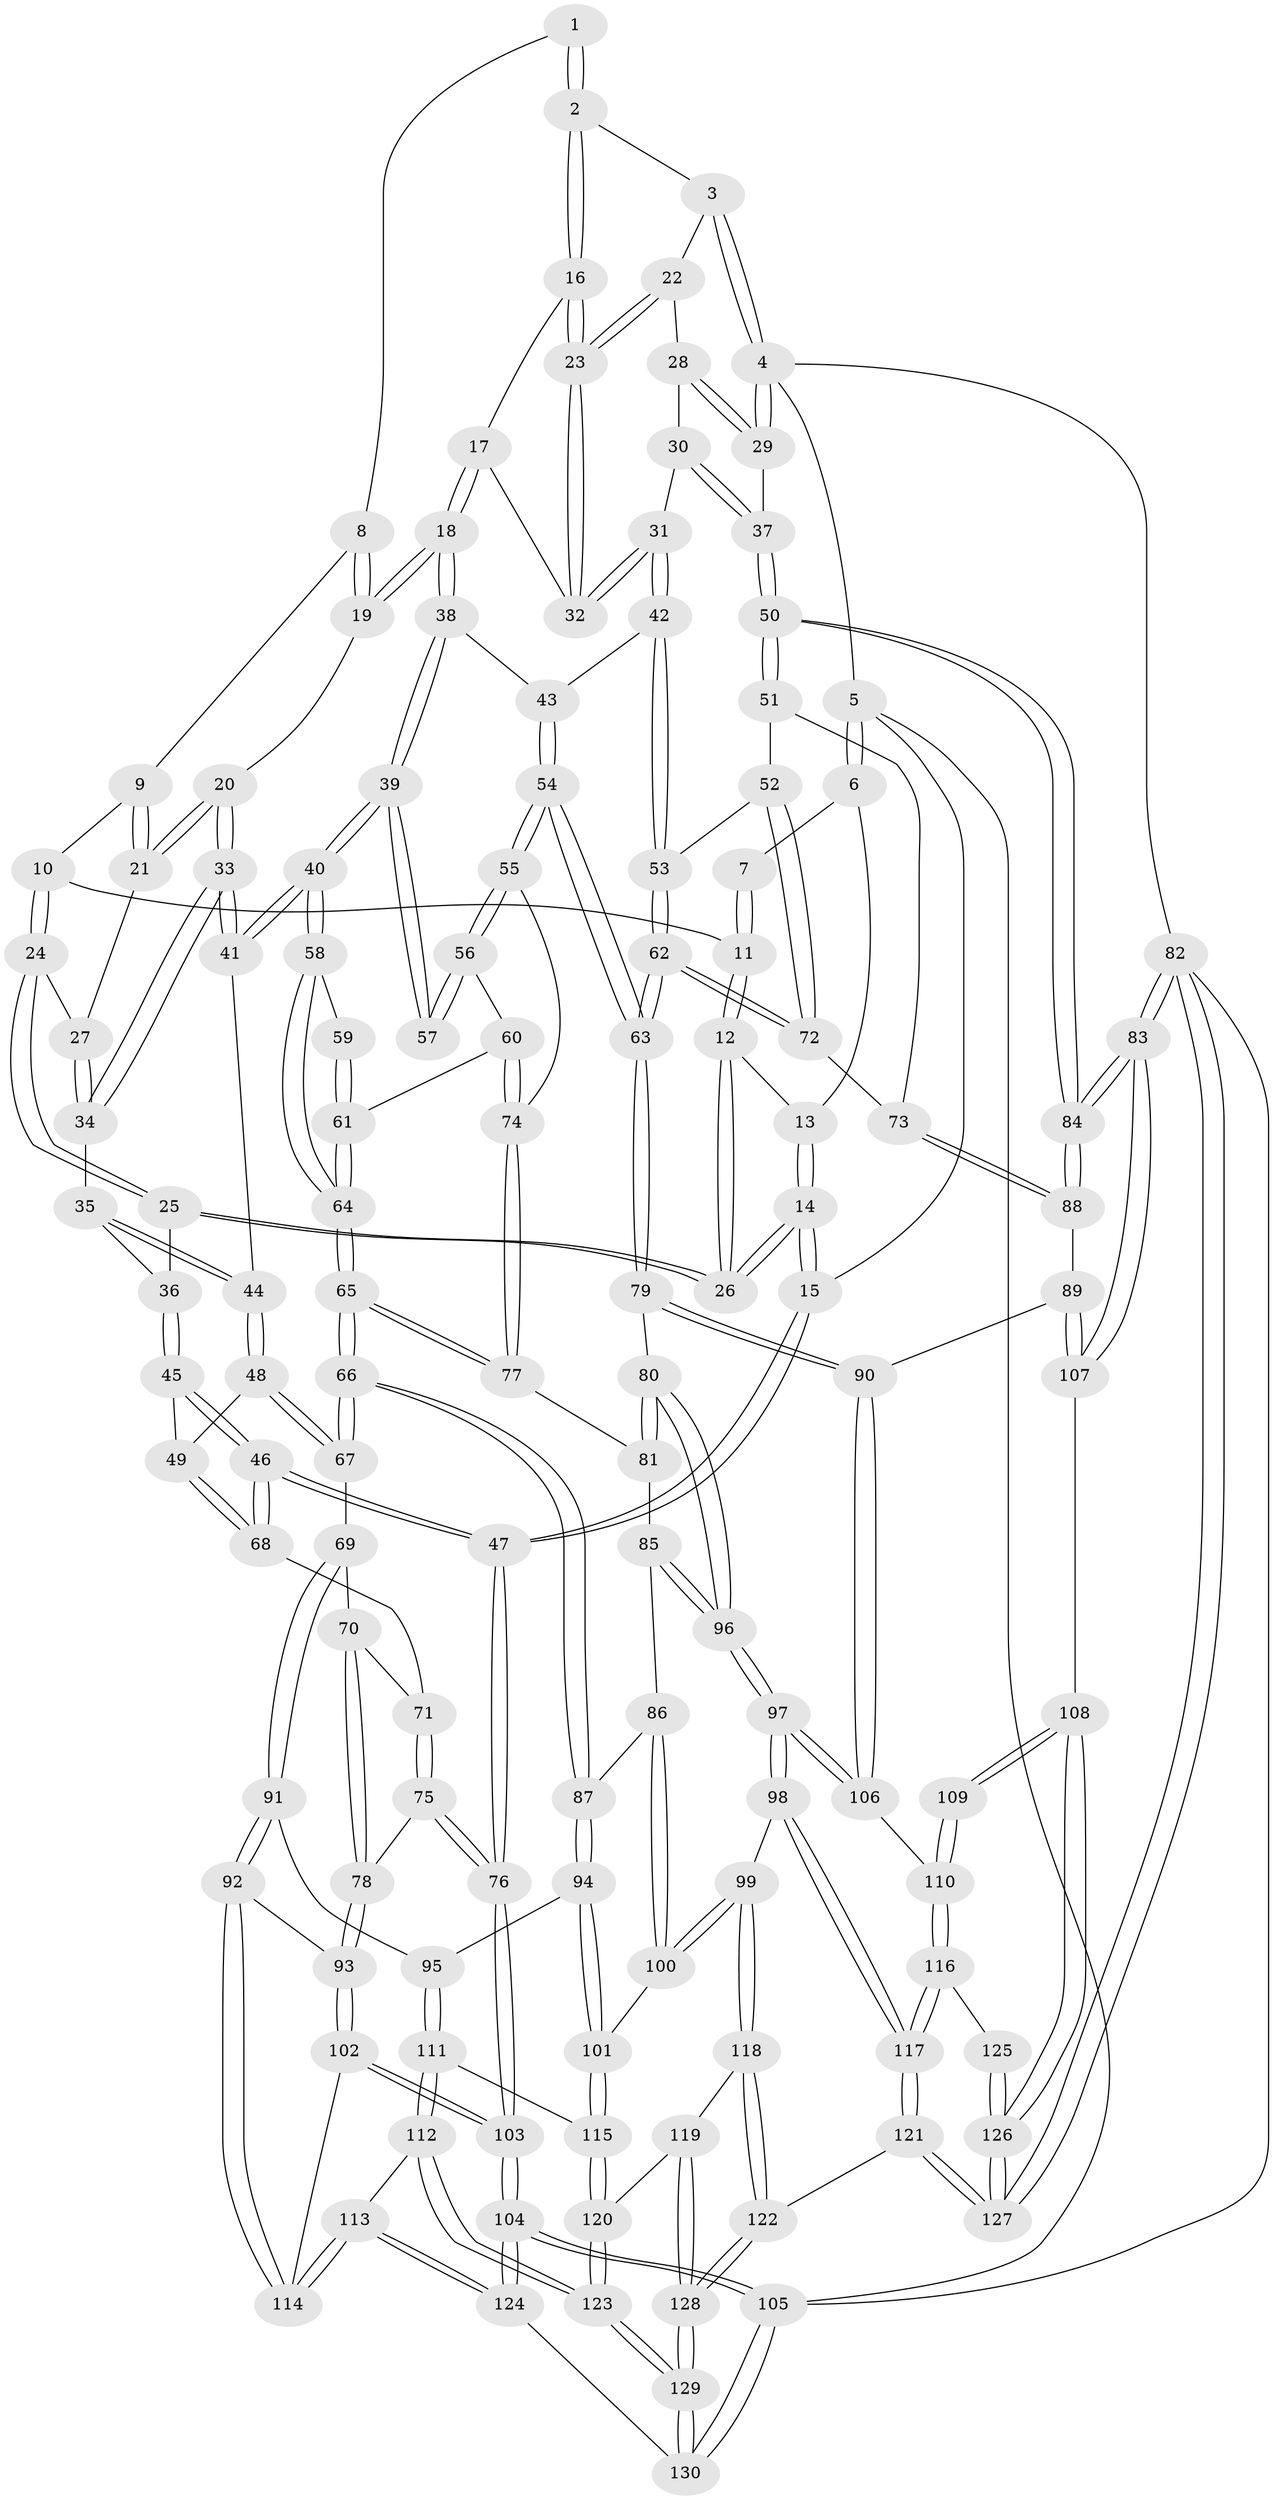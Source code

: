 // Generated by graph-tools (version 1.1) at 2025/38/03/09/25 02:38:41]
// undirected, 130 vertices, 322 edges
graph export_dot {
graph [start="1"]
  node [color=gray90,style=filled];
  1 [pos="+0.45706614467192286+0"];
  2 [pos="+0.7736503508324434+0"];
  3 [pos="+0.8571572758758933+0"];
  4 [pos="+1+0"];
  5 [pos="+0+0"];
  6 [pos="+0.0911534727169719+0"];
  7 [pos="+0.22818536026070899+0"];
  8 [pos="+0.4453912789187369+0"];
  9 [pos="+0.3269117084394471+0.06686964528226157"];
  10 [pos="+0.2808775428224413+0.06036846932463661"];
  11 [pos="+0.27973966265862404+0.059384692847425286"];
  12 [pos="+0.1985903094054357+0.08508605674782661"];
  13 [pos="+0.1693788889355061+0"];
  14 [pos="+0.07020445508984062+0.22050099877628615"];
  15 [pos="+0+0.29029069894782716"];
  16 [pos="+0.72430571457082+0"];
  17 [pos="+0.6593596617069345+0.132309025573806"];
  18 [pos="+0.5948818889328528+0.19485023565640627"];
  19 [pos="+0.48476412895804033+0.1525210948195458"];
  20 [pos="+0.4777429424193675+0.15588799033868353"];
  21 [pos="+0.3523243378080124+0.12596301311759198"];
  22 [pos="+0.8842140566166874+0.1141347441775326"];
  23 [pos="+0.8439393634211803+0.19975000065080778"];
  24 [pos="+0.2806277026691404+0.15315114605794494"];
  25 [pos="+0.18549855435324167+0.20348870200344818"];
  26 [pos="+0.1525113333398499+0.19793379263074087"];
  27 [pos="+0.2993198621879162+0.15465397123185898"];
  28 [pos="+0.9600257576096237+0.13594621441980184"];
  29 [pos="+1+0.004836929842478173"];
  30 [pos="+0.9440945581178629+0.2176780981733701"];
  31 [pos="+0.8549930924967232+0.23385445209309969"];
  32 [pos="+0.8431566912073696+0.20208674237676502"];
  33 [pos="+0.40071653878177366+0.23518727104423995"];
  34 [pos="+0.3602808683701413+0.23589828585848183"];
  35 [pos="+0.3197691956491235+0.2548786991878882"];
  36 [pos="+0.2460345933964956+0.25020207937000793"];
  37 [pos="+1+0.2815027572646798"];
  38 [pos="+0.5984723736364059+0.21318579094396944"];
  39 [pos="+0.5851643489093465+0.24926868845725256"];
  40 [pos="+0.4500933792794052+0.3604596551316233"];
  41 [pos="+0.4095062559290502+0.3193574719507132"];
  42 [pos="+0.8441972008558237+0.29079590513240183"];
  43 [pos="+0.6874507657236063+0.28448518396399824"];
  44 [pos="+0.32474731765637127+0.3532064541161482"];
  45 [pos="+0.2622754863646744+0.34780501872878755"];
  46 [pos="+0.044403034081173326+0.3587421883605678"];
  47 [pos="+0+0.3380789779816264"];
  48 [pos="+0.31542791408471266+0.3637401176887893"];
  49 [pos="+0.2763227094629741+0.3613626566516345"];
  50 [pos="+1+0.3481686395589623"];
  51 [pos="+1+0.3580776356372555"];
  52 [pos="+0.9657495352175541+0.3579816573277953"];
  53 [pos="+0.8600570554025296+0.338209930967651"];
  54 [pos="+0.7171406032465665+0.4669620493422698"];
  55 [pos="+0.690742102687+0.4636733868544639"];
  56 [pos="+0.5931547507520133+0.3524279053134182"];
  57 [pos="+0.5866861311466647+0.3296836949267024"];
  58 [pos="+0.45074742524657374+0.36626352416051894"];
  59 [pos="+0.5471938005192655+0.3624772600541446"];
  60 [pos="+0.5450345326916434+0.4397560345365539"];
  61 [pos="+0.48353693393911507+0.44056457688480505"];
  62 [pos="+0.7899578912168648+0.4718352282862224"];
  63 [pos="+0.7580434061278263+0.489577592440969"];
  64 [pos="+0.4547692499072208+0.445983473748354"];
  65 [pos="+0.421522531301372+0.4938727958748406"];
  66 [pos="+0.41107987964710135+0.5025798443472794"];
  67 [pos="+0.3844412202858154+0.49627811948454315"];
  68 [pos="+0.24382177114456682+0.42134715186160143"];
  69 [pos="+0.32475209511191977+0.5079288133711597"];
  70 [pos="+0.28401753236176686+0.4974786092167643"];
  71 [pos="+0.24890031719769873+0.4477709156032054"];
  72 [pos="+0.9136372128640912+0.5107570872359551"];
  73 [pos="+0.9207206650357674+0.514739947732281"];
  74 [pos="+0.6247977560879092+0.4796268928480831"];
  75 [pos="+0.05571637180521042+0.49219636035867953"];
  76 [pos="+0+0.36170232722646417"];
  77 [pos="+0.5777638555792349+0.536323828625094"];
  78 [pos="+0.13745645117964603+0.5649490231345353"];
  79 [pos="+0.7559017905182236+0.5151969637510876"];
  80 [pos="+0.6817431176613811+0.6137271716984762"];
  81 [pos="+0.5777788875069809+0.5394001193187224"];
  82 [pos="+1+1"];
  83 [pos="+1+0.9600198480185922"];
  84 [pos="+1+0.5629154643587015"];
  85 [pos="+0.5678894286468003+0.5784075877883129"];
  86 [pos="+0.5220866121165854+0.5976224668150204"];
  87 [pos="+0.42415501615462997+0.5649023707689272"];
  88 [pos="+1+0.5860945718962783"];
  89 [pos="+0.9455551500946686+0.6511898963980823"];
  90 [pos="+0.838378754303242+0.6569837745600147"];
  91 [pos="+0.2554211693664578+0.6518697066225169"];
  92 [pos="+0.18820725108182826+0.658052883940003"];
  93 [pos="+0.16195845489629582+0.6232601574879386"];
  94 [pos="+0.4064522434827223+0.6629982322968926"];
  95 [pos="+0.3291637534253598+0.6828820309394685"];
  96 [pos="+0.6456529509775908+0.6824964161038517"];
  97 [pos="+0.6390737185436077+0.7214703971133936"];
  98 [pos="+0.5967099946727751+0.7662496354152226"];
  99 [pos="+0.5941962662150041+0.7662540177926241"];
  100 [pos="+0.568788876307594+0.7600809898573277"];
  101 [pos="+0.4874583244616241+0.7560554950206039"];
  102 [pos="+0+0.7429225649072095"];
  103 [pos="+0+0.7139030652308219"];
  104 [pos="+0+1"];
  105 [pos="+0+1"];
  106 [pos="+0.7974754302957863+0.727415664334616"];
  107 [pos="+0.9348843664941213+0.8517948154656295"];
  108 [pos="+0.9110534319432845+0.8571400120942899"];
  109 [pos="+0.8781891184176128+0.846662346089114"];
  110 [pos="+0.8135164050264556+0.7602913991687686"];
  111 [pos="+0.3060587477633113+0.7933977605284229"];
  112 [pos="+0.18958080671631178+0.8502800712370095"];
  113 [pos="+0.16753046183314407+0.8449075292089813"];
  114 [pos="+0.15197454123231924+0.8168872108817745"];
  115 [pos="+0.41458328506310965+0.8324895642324125"];
  116 [pos="+0.6704968131947242+0.8819393542781632"];
  117 [pos="+0.6668299932449852+0.8821460831570808"];
  118 [pos="+0.5262576094776052+0.8932032488126957"];
  119 [pos="+0.42421992650149354+0.9147986237123913"];
  120 [pos="+0.4108168258506347+0.8630983036069785"];
  121 [pos="+0.6014310969679921+1"];
  122 [pos="+0.5591539427997221+1"];
  123 [pos="+0.2579277052894742+0.9146362759262542"];
  124 [pos="+0.1539872413870673+0.8665826926257576"];
  125 [pos="+0.7756507386819292+0.8898228155536043"];
  126 [pos="+0.8209772509074841+1"];
  127 [pos="+0.8041126609396266+1"];
  128 [pos="+0.4197785910930537+1"];
  129 [pos="+0.3967064549129398+1"];
  130 [pos="+0.09173852240451565+1"];
  1 -- 2;
  1 -- 2;
  1 -- 8;
  2 -- 3;
  2 -- 16;
  2 -- 16;
  3 -- 4;
  3 -- 4;
  3 -- 22;
  4 -- 5;
  4 -- 29;
  4 -- 29;
  4 -- 82;
  5 -- 6;
  5 -- 6;
  5 -- 15;
  5 -- 105;
  6 -- 7;
  6 -- 13;
  7 -- 11;
  7 -- 11;
  8 -- 9;
  8 -- 19;
  8 -- 19;
  9 -- 10;
  9 -- 21;
  9 -- 21;
  10 -- 11;
  10 -- 24;
  10 -- 24;
  11 -- 12;
  11 -- 12;
  12 -- 13;
  12 -- 26;
  12 -- 26;
  13 -- 14;
  13 -- 14;
  14 -- 15;
  14 -- 15;
  14 -- 26;
  14 -- 26;
  15 -- 47;
  15 -- 47;
  16 -- 17;
  16 -- 23;
  16 -- 23;
  17 -- 18;
  17 -- 18;
  17 -- 32;
  18 -- 19;
  18 -- 19;
  18 -- 38;
  18 -- 38;
  19 -- 20;
  20 -- 21;
  20 -- 21;
  20 -- 33;
  20 -- 33;
  21 -- 27;
  22 -- 23;
  22 -- 23;
  22 -- 28;
  23 -- 32;
  23 -- 32;
  24 -- 25;
  24 -- 25;
  24 -- 27;
  25 -- 26;
  25 -- 26;
  25 -- 36;
  27 -- 34;
  27 -- 34;
  28 -- 29;
  28 -- 29;
  28 -- 30;
  29 -- 37;
  30 -- 31;
  30 -- 37;
  30 -- 37;
  31 -- 32;
  31 -- 32;
  31 -- 42;
  31 -- 42;
  33 -- 34;
  33 -- 34;
  33 -- 41;
  33 -- 41;
  34 -- 35;
  35 -- 36;
  35 -- 44;
  35 -- 44;
  36 -- 45;
  36 -- 45;
  37 -- 50;
  37 -- 50;
  38 -- 39;
  38 -- 39;
  38 -- 43;
  39 -- 40;
  39 -- 40;
  39 -- 57;
  39 -- 57;
  40 -- 41;
  40 -- 41;
  40 -- 58;
  40 -- 58;
  41 -- 44;
  42 -- 43;
  42 -- 53;
  42 -- 53;
  43 -- 54;
  43 -- 54;
  44 -- 48;
  44 -- 48;
  45 -- 46;
  45 -- 46;
  45 -- 49;
  46 -- 47;
  46 -- 47;
  46 -- 68;
  46 -- 68;
  47 -- 76;
  47 -- 76;
  48 -- 49;
  48 -- 67;
  48 -- 67;
  49 -- 68;
  49 -- 68;
  50 -- 51;
  50 -- 51;
  50 -- 84;
  50 -- 84;
  51 -- 52;
  51 -- 73;
  52 -- 53;
  52 -- 72;
  52 -- 72;
  53 -- 62;
  53 -- 62;
  54 -- 55;
  54 -- 55;
  54 -- 63;
  54 -- 63;
  55 -- 56;
  55 -- 56;
  55 -- 74;
  56 -- 57;
  56 -- 57;
  56 -- 60;
  58 -- 59;
  58 -- 64;
  58 -- 64;
  59 -- 61;
  59 -- 61;
  60 -- 61;
  60 -- 74;
  60 -- 74;
  61 -- 64;
  61 -- 64;
  62 -- 63;
  62 -- 63;
  62 -- 72;
  62 -- 72;
  63 -- 79;
  63 -- 79;
  64 -- 65;
  64 -- 65;
  65 -- 66;
  65 -- 66;
  65 -- 77;
  65 -- 77;
  66 -- 67;
  66 -- 67;
  66 -- 87;
  66 -- 87;
  67 -- 69;
  68 -- 71;
  69 -- 70;
  69 -- 91;
  69 -- 91;
  70 -- 71;
  70 -- 78;
  70 -- 78;
  71 -- 75;
  71 -- 75;
  72 -- 73;
  73 -- 88;
  73 -- 88;
  74 -- 77;
  74 -- 77;
  75 -- 76;
  75 -- 76;
  75 -- 78;
  76 -- 103;
  76 -- 103;
  77 -- 81;
  78 -- 93;
  78 -- 93;
  79 -- 80;
  79 -- 90;
  79 -- 90;
  80 -- 81;
  80 -- 81;
  80 -- 96;
  80 -- 96;
  81 -- 85;
  82 -- 83;
  82 -- 83;
  82 -- 127;
  82 -- 127;
  82 -- 105;
  83 -- 84;
  83 -- 84;
  83 -- 107;
  83 -- 107;
  84 -- 88;
  84 -- 88;
  85 -- 86;
  85 -- 96;
  85 -- 96;
  86 -- 87;
  86 -- 100;
  86 -- 100;
  87 -- 94;
  87 -- 94;
  88 -- 89;
  89 -- 90;
  89 -- 107;
  89 -- 107;
  90 -- 106;
  90 -- 106;
  91 -- 92;
  91 -- 92;
  91 -- 95;
  92 -- 93;
  92 -- 114;
  92 -- 114;
  93 -- 102;
  93 -- 102;
  94 -- 95;
  94 -- 101;
  94 -- 101;
  95 -- 111;
  95 -- 111;
  96 -- 97;
  96 -- 97;
  97 -- 98;
  97 -- 98;
  97 -- 106;
  97 -- 106;
  98 -- 99;
  98 -- 117;
  98 -- 117;
  99 -- 100;
  99 -- 100;
  99 -- 118;
  99 -- 118;
  100 -- 101;
  101 -- 115;
  101 -- 115;
  102 -- 103;
  102 -- 103;
  102 -- 114;
  103 -- 104;
  103 -- 104;
  104 -- 105;
  104 -- 105;
  104 -- 124;
  104 -- 124;
  105 -- 130;
  105 -- 130;
  106 -- 110;
  107 -- 108;
  108 -- 109;
  108 -- 109;
  108 -- 126;
  108 -- 126;
  109 -- 110;
  109 -- 110;
  110 -- 116;
  110 -- 116;
  111 -- 112;
  111 -- 112;
  111 -- 115;
  112 -- 113;
  112 -- 123;
  112 -- 123;
  113 -- 114;
  113 -- 114;
  113 -- 124;
  113 -- 124;
  115 -- 120;
  115 -- 120;
  116 -- 117;
  116 -- 117;
  116 -- 125;
  117 -- 121;
  117 -- 121;
  118 -- 119;
  118 -- 122;
  118 -- 122;
  119 -- 120;
  119 -- 128;
  119 -- 128;
  120 -- 123;
  120 -- 123;
  121 -- 122;
  121 -- 127;
  121 -- 127;
  122 -- 128;
  122 -- 128;
  123 -- 129;
  123 -- 129;
  124 -- 130;
  125 -- 126;
  125 -- 126;
  126 -- 127;
  126 -- 127;
  128 -- 129;
  128 -- 129;
  129 -- 130;
  129 -- 130;
}
